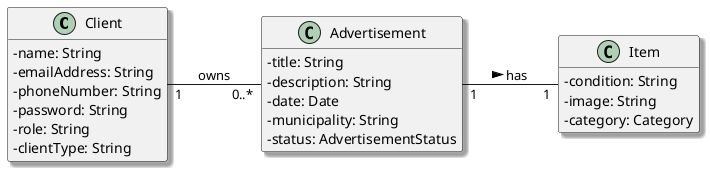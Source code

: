@startuml
skinparam monochrome false
skinparam packageStyle rectangle
skinparam shadowing true
left to right direction
skinparam classAttributeIconSize 0
hide methods

class Client {
      - name: String
      - emailAddress: String
      - phoneNumber: String
      - password: String
      - role: String
      - clientType: String
}

class Item {
    - condition: String
    - image: String
    - category: Category
    + Item(...)
}

class Advertisement {
    - title: String
    - description: String
    - date: Date
    - municipality: String
    - status: AdvertisementStatus
    + Advertisement(...)
}

' --- Associações ---
Client "1" -- "0..*" Advertisement : owns
Advertisement "1" -- "1" Item : has >

@enduml

@enduml